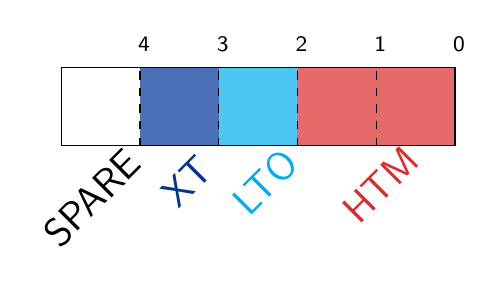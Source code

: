 \begin{tikzpicture}[y=-1cm]
  \definecolor{red}{RGB}{221,42,43}
  \definecolor{green}{RGB}{105,182,40}
  \definecolor{blue}{RGB}{0,51,153}
  \definecolor{orange}{RGB}{192,128,64}
  \definecolor{gray}{gray}{0.5}
  \sf

  \begin{scope}[xshift=10pt]
    \path (6,3.8) node[text=black,anchor=base west] {\footnotesize{}4};
    \path (7,3.8) node[text=black,anchor=base west] {\footnotesize{}3};
    \path (8,3.8) node[text=black,anchor=base west] {\footnotesize{}2};
    \path (9,3.8) node[text=black,anchor=base west] {\footnotesize{}1};
    \path (10,3.8) node[text=black,anchor=base west] {\footnotesize{}0};
  \end{scope}

  \path (7.8,6) node[text=cyan,anchor=base west,rotate=45.0] {\Large{}LTO};
  \path (6.9,5.9) node[text=blue,anchor=base west,rotate=45.0] {\Large{}XT};
  \path (9.2,6.1) node[text=red,anchor=base west,rotate=45.0] {\Large{}HTM};
  \path (5.4,6.4) node[text=black,anchor=base west,rotate=45.0] {\Large{}SPARE};
  \path[fill=cyan!70] (7.5,4) rectangle (8.5,5);
  \path[fill=red!70] (8.5,4) rectangle (10.5,5);
  \path[fill=blue!70] (6.5,4) rectangle (7.5,5);
  \draw[dashed,black] (8.5,5) -- (8.5,4);
  \draw[dashed,black] (9.5,5) -- (9.5,4);
  \draw[dashed,black] (7.5,5) -- (7.5,4);
  \draw[dashed,black] (6.5,5) -- (6.5,4);
  \draw[black] (5.5,4) rectangle (10.5,5);

\end{tikzpicture}%

%% Configure (x)emacs for this file ...
%% Local Variables:
%% mode: latex
%% End:
